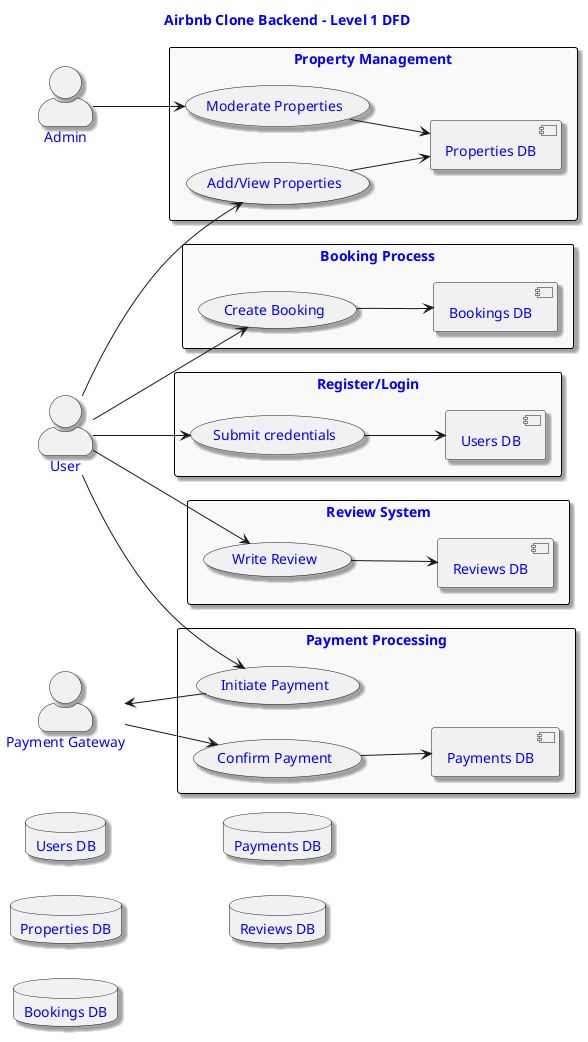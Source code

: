 @startuml
title Airbnb Clone Backend - Level 1 DFD

left to right direction
skinparam defaultFontColor Blue
skinparam actorStyle awesome
skinparam shadowing true
skinparam rectangle {
  BackgroundColor #f9f9f9
  BorderColor Black
}

actor User
actor Admin
actor "Payment Gateway" as PG

rectangle "Register/Login" {
  (Submit credentials) as submit
  User --> submit
  submit --> [Users DB]
}

rectangle "Property Management" {
  (Add/View Properties) as properties
  (Moderate Properties) as moderate
  User --> properties
  Admin --> moderate
  properties --> [Properties DB]
  moderate --> [Properties DB]
}

rectangle "Booking Process" {
  (Create Booking) as booking
  User --> booking
  booking --> [Bookings DB]
}

rectangle "Payment Processing" {
  (Initiate Payment) as initiate
  (Confirm Payment) as confirm
  User --> initiate
  initiate --> PG
  PG --> confirm
  confirm --> [Payments DB]
}

rectangle "Review System" {
  (Write Review) as review
  User --> review
  review --> [Reviews DB]
}

database "Users DB" as usersdb
database "Properties DB" as propertiesdb
database "Bookings DB" as bookingsdb
database "Payments DB" as paymentsdb
database "Reviews DB" as reviewsdb
@enduml
